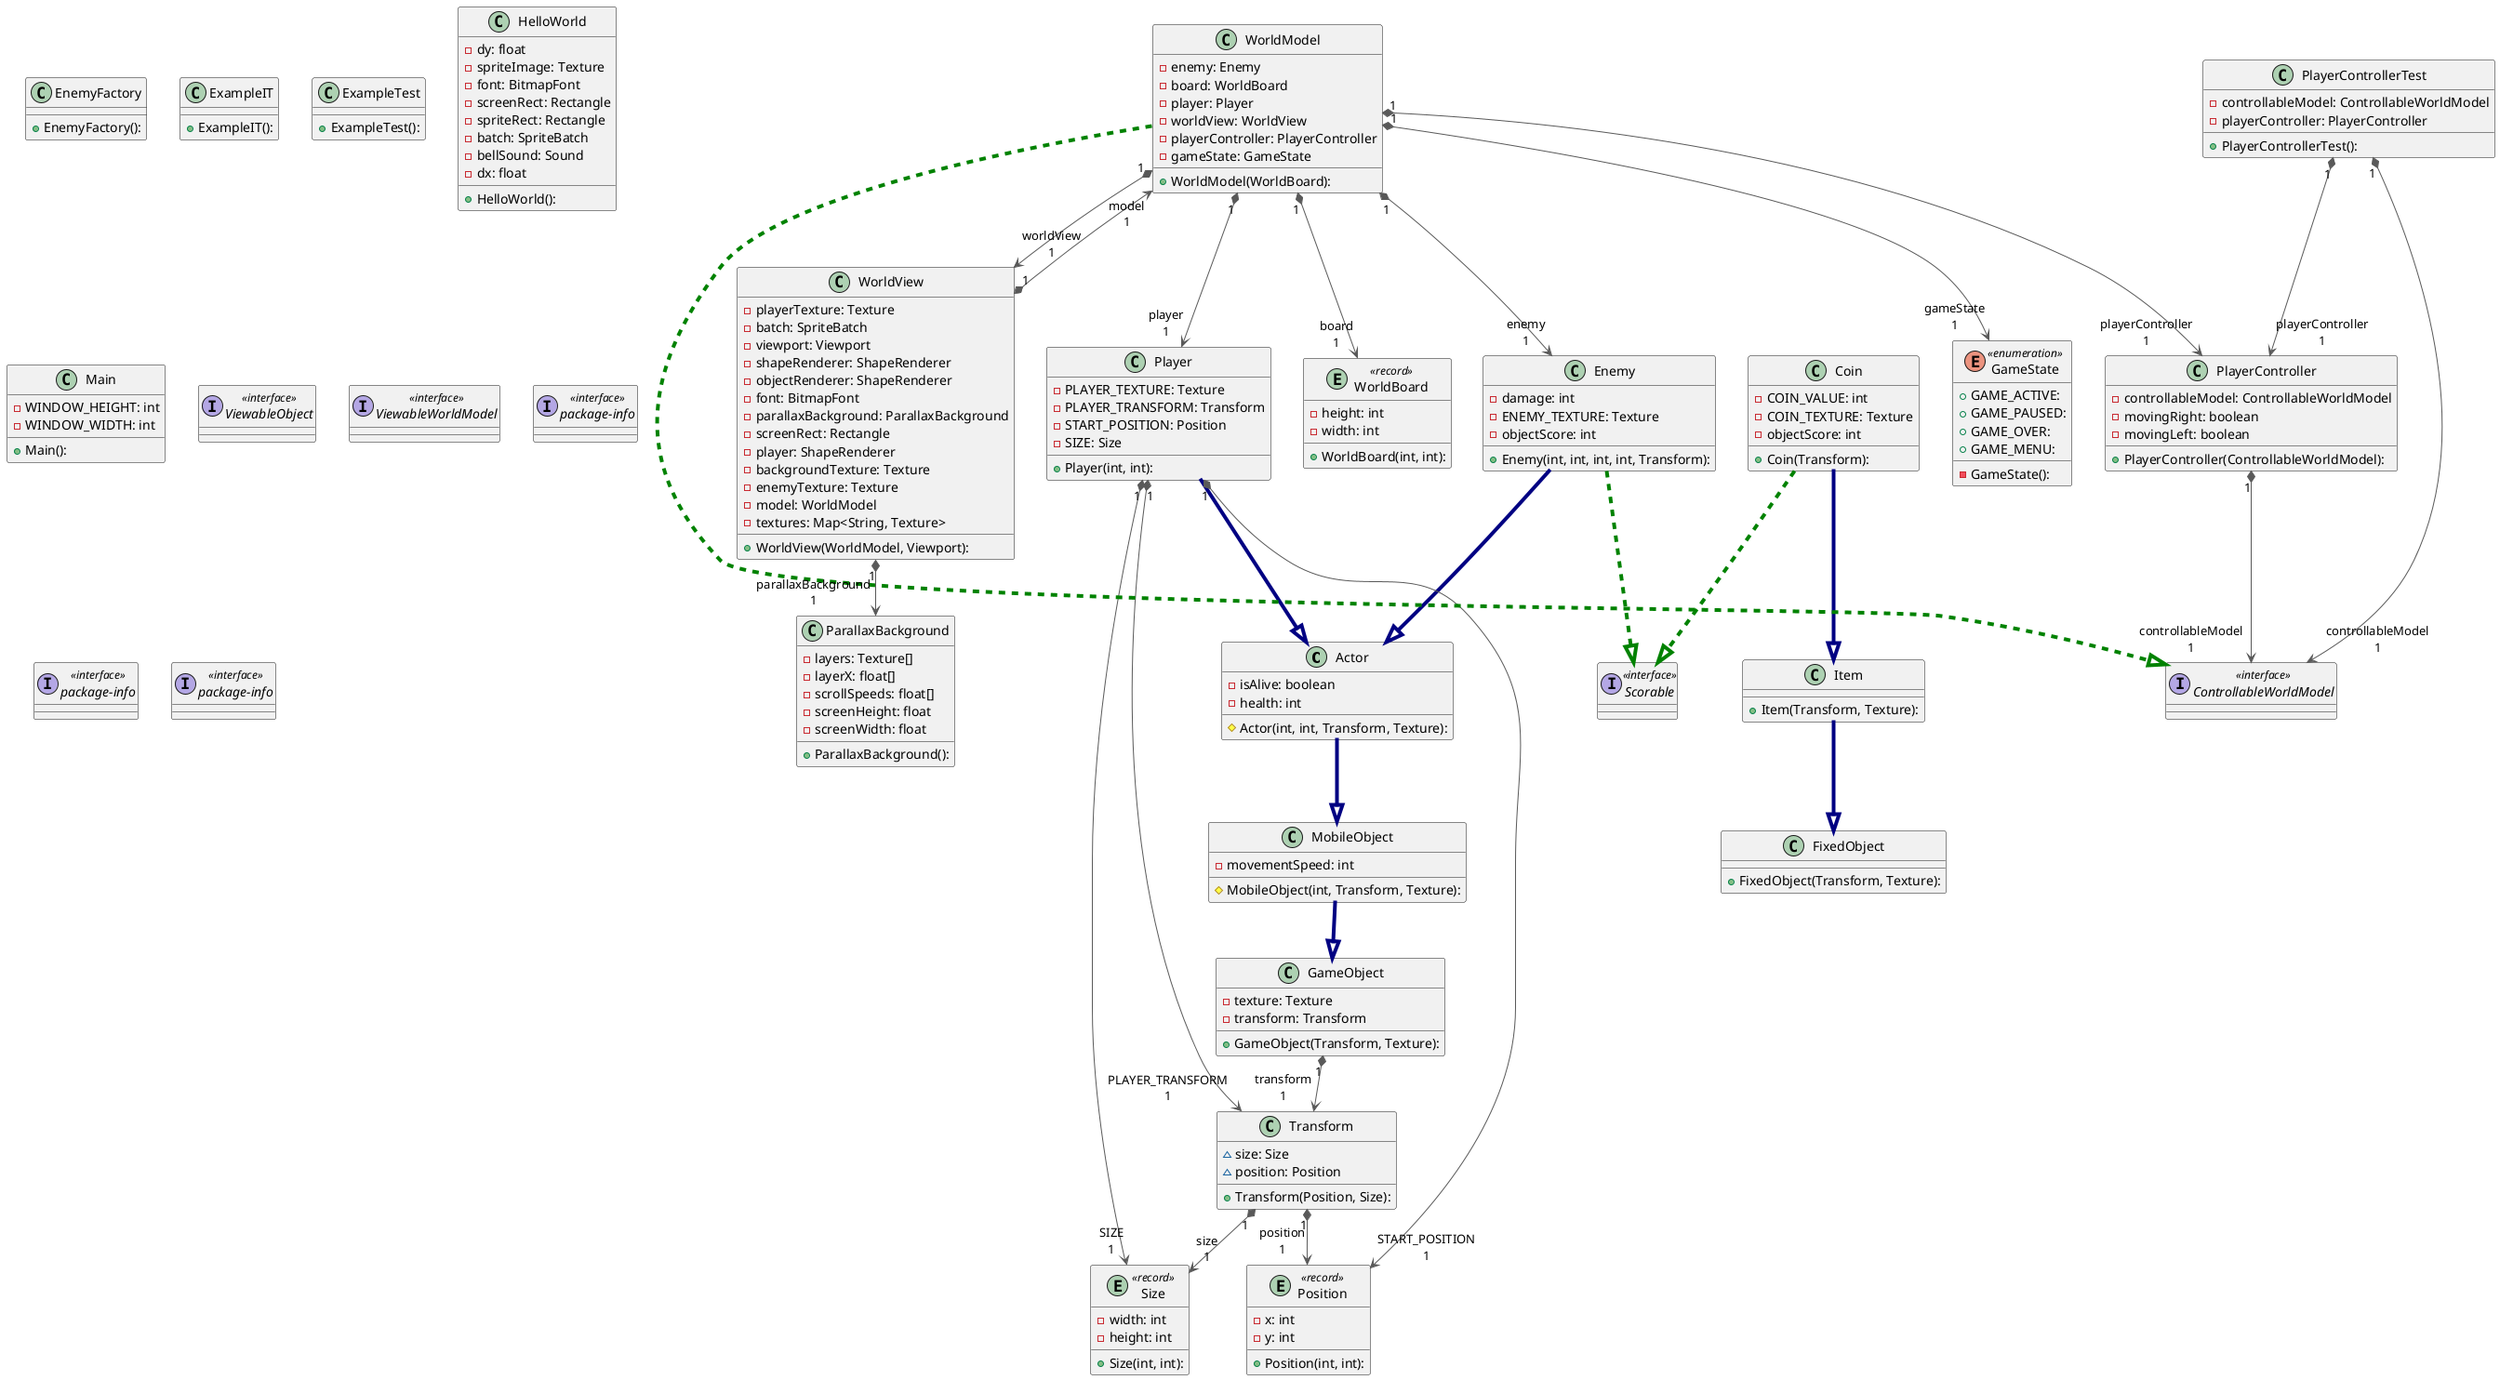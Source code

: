 @startuml

class Actor {
  # Actor(int, int, Transform, Texture): 
  - isAlive: boolean
  - health: int
}
class Coin {
  + Coin(Transform): 
  - COIN_VALUE: int
  - COIN_TEXTURE: Texture
  - objectScore: int
}
interface ControllableWorldModel << interface >>
class Enemy {
  + Enemy(int, int, int, int, Transform): 
  - damage: int
  - ENEMY_TEXTURE: Texture
  - objectScore: int
}
class EnemyFactory {
  + EnemyFactory(): 
}
class ExampleIT {
  + ExampleIT(): 
}
class ExampleTest {
  + ExampleTest(): 
}
class FixedObject {
  + FixedObject(Transform, Texture): 
}
class GameObject {
  + GameObject(Transform, Texture): 
  - texture: Texture
  - transform: Transform
}
enum GameState << enumeration >> {
  - GameState(): 
  + GAME_ACTIVE: 
  + GAME_PAUSED: 
  + GAME_OVER: 
  + GAME_MENU: 
}
class HelloWorld {
  + HelloWorld(): 
  - dy: float
  - spriteImage: Texture
  - font: BitmapFont
  - screenRect: Rectangle
  - spriteRect: Rectangle
  - batch: SpriteBatch
  - bellSound: Sound
  - dx: float
}
class Item {
  + Item(Transform, Texture): 
}
class Main {
  + Main(): 
  - WINDOW_HEIGHT: int
  - WINDOW_WIDTH: int
}
class MobileObject {
  # MobileObject(int, Transform, Texture): 
  - movementSpeed: int
}
class ParallaxBackground {
  + ParallaxBackground(): 
  - layers: Texture[]
  - layerX: float[]
  - scrollSpeeds: float[]
  - screenHeight: float
  - screenWidth: float
}
class Player {
  + Player(int, int): 
  - PLAYER_TEXTURE: Texture
  - PLAYER_TRANSFORM: Transform
  - START_POSITION: Position
  - SIZE: Size
}
class PlayerController {
  + PlayerController(ControllableWorldModel): 
  - controllableModel: ControllableWorldModel
  - movingRight: boolean
  - movingLeft: boolean
}
class PlayerControllerTest {
  + PlayerControllerTest(): 
  - controllableModel: ControllableWorldModel
  - playerController: PlayerController
}
entity Position << record >> {
  + Position(int, int): 
  - x: int
  - y: int
}
interface Scorable << interface >>
entity Size << record >> {
  + Size(int, int): 
  - width: int
  - height: int
}
class Transform {
  + Transform(Position, Size): 
  ~ size: Size
  ~ position: Position
}
interface ViewableObject << interface >>
interface ViewableWorldModel << interface >>
entity WorldBoard << record >> {
  + WorldBoard(int, int): 
  - height: int
  - width: int
}
class WorldModel {
  + WorldModel(WorldBoard): 
  - enemy: Enemy
  - board: WorldBoard
  - player: Player
  - worldView: WorldView
  - playerController: PlayerController
  - gameState: GameState
}
class WorldView {
  + WorldView(WorldModel, Viewport): 
  - playerTexture: Texture
  - batch: SpriteBatch
  - viewport: Viewport
  - shapeRenderer: ShapeRenderer
  - objectRenderer: ShapeRenderer
  - font: BitmapFont
  - parallaxBackground: ParallaxBackground
  - screenRect: Rectangle
  - player: ShapeRenderer
  - backgroundTexture: Texture
  - enemyTexture: Texture
  - model: WorldModel
  - textures: Map<String, Texture>
}
interface node0 as "package-info" << interface >>
interface node1 as "package-info" << interface >>
interface node18 as "package-info" << interface >>

Actor                   -[#000082,thickness=4,plain]-^  MobileObject
Coin                    -[#000082,thickness=4,plain]-^  Item
Coin                    -[#008200,dashed,thickness=4]-^  Scorable
Enemy                   -[#000082,thickness=4,plain]-^  Actor
Enemy                   -[#008200,dashed,thickness=4]-^  Scorable
GameObject             "1" *-[#595959,plain]-> "transform\n1" Transform              
Item                    -[#000082,plain,thickness=4]-^  FixedObject
MobileObject            -[#000082,plain,thickness=4]-^  GameObject
Player                  -[#000082,plain,thickness=4]-^  Actor
Player                 "1" *-[#595959,plain]-> "START_POSITION\n1" Position               
Player                 "1" *-[#595959,plain]-> "SIZE\n1" Size                   
Player                 "1" *-[#595959,plain]-> "PLAYER_TRANSFORM\n1" Transform              
PlayerController       "1" *-[#595959,plain]-> "controllableModel\n1" ControllableWorldModel 
PlayerControllerTest   "1" *-[#595959,plain]-> "controllableModel\n1" ControllableWorldModel 
PlayerControllerTest   "1" *-[#595959,plain]-> "playerController\n1" PlayerController       
Transform              "1" *-[#595959,plain]-> "position\n1" Position               
Transform              "1" *-[#595959,plain]-> "size\n1" Size                   
WorldModel              -[#008200,dashed,thickness=4]-^  ControllableWorldModel
WorldModel             "1" *-[#595959,plain]-> "enemy\n1" Enemy                  
WorldModel             "1" *-[#595959,plain]-> "gameState\n1" GameState              
WorldModel             "1" *-[#595959,plain]-> "player\n1" Player                 
WorldModel             "1" *-[#595959,plain]-> "playerController\n1" PlayerController       
WorldModel             "1" *-[#595959,plain]-> "board\n1" WorldBoard             
WorldModel             "1" *-[#595959,plain]-> "worldView\n1" WorldView
WorldView              "1" *-[#595959,plain]-> "parallaxBackground\n1" ParallaxBackground     
WorldView              "1" *-[#595959,plain]-> "model\n1" WorldModel             
@enduml
